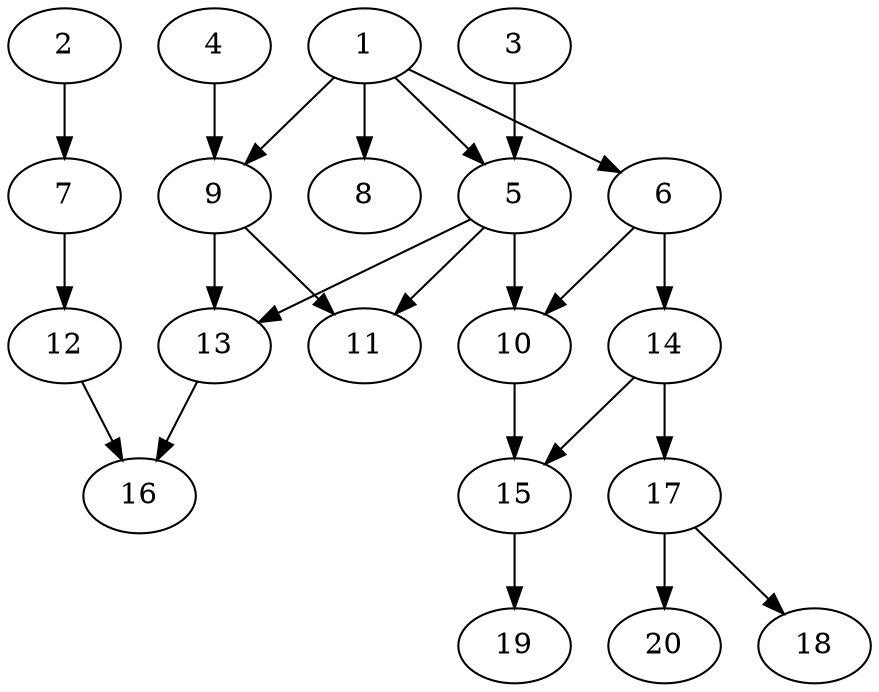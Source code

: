 // DAG automatically generated by daggen at Sat Jul 27 15:37:47 2019
// ./daggen --dot -n 20 --ccr 0.3 --fat 0.5 --regular 0.5 --density 0.4 --mindata 5242880 --maxdata 52428800 
digraph G {
  1 [size="99365547", alpha="0.17", expect_size="29809664"] 
  1 -> 5 [size ="29809664"]
  1 -> 6 [size ="29809664"]
  1 -> 8 [size ="29809664"]
  1 -> 9 [size ="29809664"]
  2 [size="155183787", alpha="0.12", expect_size="46555136"] 
  2 -> 7 [size ="46555136"]
  3 [size="172066133", alpha="0.13", expect_size="51619840"] 
  3 -> 5 [size ="51619840"]
  4 [size="20179627", alpha="0.00", expect_size="6053888"] 
  4 -> 9 [size ="6053888"]
  5 [size="44240213", alpha="0.18", expect_size="13272064"] 
  5 -> 10 [size ="13272064"]
  5 -> 11 [size ="13272064"]
  5 -> 13 [size ="13272064"]
  6 [size="79527253", alpha="0.05", expect_size="23858176"] 
  6 -> 10 [size ="23858176"]
  6 -> 14 [size ="23858176"]
  7 [size="166526293", alpha="0.01", expect_size="49957888"] 
  7 -> 12 [size ="49957888"]
  8 [size="151681707", alpha="0.14", expect_size="45504512"] 
  9 [size="126245547", alpha="0.08", expect_size="37873664"] 
  9 -> 11 [size ="37873664"]
  9 -> 13 [size ="37873664"]
  10 [size="95730347", alpha="0.16", expect_size="28719104"] 
  10 -> 15 [size ="28719104"]
  11 [size="173107200", alpha="0.18", expect_size="51932160"] 
  12 [size="149418667", alpha="0.07", expect_size="44825600"] 
  12 -> 16 [size ="44825600"]
  13 [size="86080853", alpha="0.14", expect_size="25824256"] 
  13 -> 16 [size ="25824256"]
  14 [size="31894187", alpha="0.04", expect_size="9568256"] 
  14 -> 15 [size ="9568256"]
  14 -> 17 [size ="9568256"]
  15 [size="33041067", alpha="0.02", expect_size="9912320"] 
  15 -> 19 [size ="9912320"]
  16 [size="171325440", alpha="0.09", expect_size="51397632"] 
  17 [size="54207147", alpha="0.01", expect_size="16262144"] 
  17 -> 18 [size ="16262144"]
  17 -> 20 [size ="16262144"]
  18 [size="64464213", alpha="0.10", expect_size="19339264"] 
  19 [size="20411733", alpha="0.11", expect_size="6123520"] 
  20 [size="82548053", alpha="0.12", expect_size="24764416"] 
}

